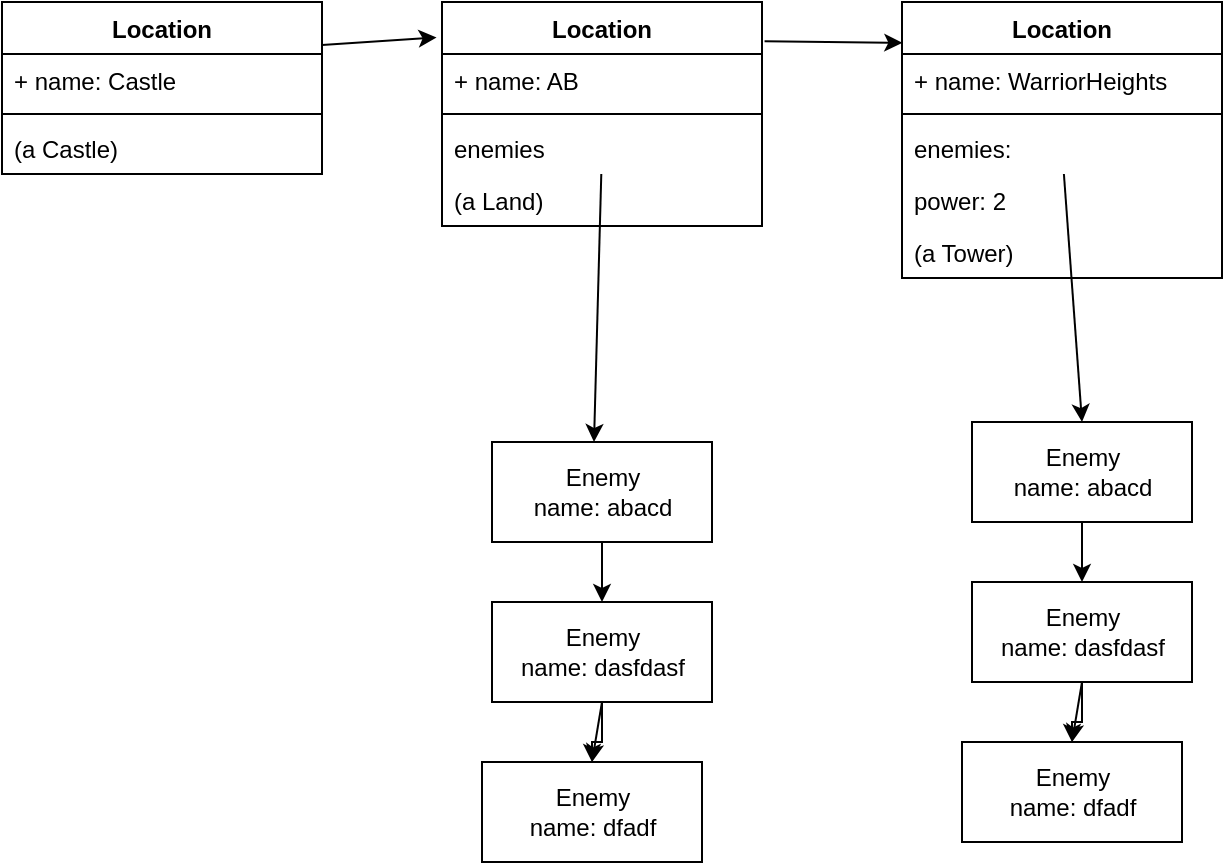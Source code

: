 <mxfile version="13.5.5" type="github"><diagram id="AuHkqgrPFR4DmSlLNTNU" name="Page-1"><mxGraphModel dx="1242" dy="669" grid="1" gridSize="10" guides="1" tooltips="1" connect="1" arrows="1" fold="1" page="1" pageScale="1" pageWidth="827" pageHeight="1169" math="0" shadow="0"><root><mxCell id="0"/><mxCell id="1" parent="0"/><mxCell id="Gztcr_9qNAGbVb5-P4fe-1" value="Location" style="swimlane;fontStyle=1;align=center;verticalAlign=top;childLayout=stackLayout;horizontal=1;startSize=26;horizontalStack=0;resizeParent=1;resizeParentMax=0;resizeLast=0;collapsible=1;marginBottom=0;" vertex="1" parent="1"><mxGeometry x="80" y="120" width="160" height="86" as="geometry"/></mxCell><mxCell id="Gztcr_9qNAGbVb5-P4fe-2" value="+ name: Castle&#10;" style="text;strokeColor=none;fillColor=none;align=left;verticalAlign=top;spacingLeft=4;spacingRight=4;overflow=hidden;rotatable=0;points=[[0,0.5],[1,0.5]];portConstraint=eastwest;" vertex="1" parent="Gztcr_9qNAGbVb5-P4fe-1"><mxGeometry y="26" width="160" height="26" as="geometry"/></mxCell><mxCell id="Gztcr_9qNAGbVb5-P4fe-3" value="" style="line;strokeWidth=1;fillColor=none;align=left;verticalAlign=middle;spacingTop=-1;spacingLeft=3;spacingRight=3;rotatable=0;labelPosition=right;points=[];portConstraint=eastwest;" vertex="1" parent="Gztcr_9qNAGbVb5-P4fe-1"><mxGeometry y="52" width="160" height="8" as="geometry"/></mxCell><mxCell id="Gztcr_9qNAGbVb5-P4fe-4" value="(a Castle)&#10;" style="text;strokeColor=none;fillColor=none;align=left;verticalAlign=top;spacingLeft=4;spacingRight=4;overflow=hidden;rotatable=0;points=[[0,0.5],[1,0.5]];portConstraint=eastwest;" vertex="1" parent="Gztcr_9qNAGbVb5-P4fe-1"><mxGeometry y="60" width="160" height="26" as="geometry"/></mxCell><mxCell id="Gztcr_9qNAGbVb5-P4fe-5" value="Location" style="swimlane;fontStyle=1;align=center;verticalAlign=top;childLayout=stackLayout;horizontal=1;startSize=26;horizontalStack=0;resizeParent=1;resizeParentMax=0;resizeLast=0;collapsible=1;marginBottom=0;" vertex="1" parent="1"><mxGeometry x="300" y="120" width="160" height="112" as="geometry"/></mxCell><mxCell id="Gztcr_9qNAGbVb5-P4fe-6" value="+ name: AB&#10;" style="text;strokeColor=none;fillColor=none;align=left;verticalAlign=top;spacingLeft=4;spacingRight=4;overflow=hidden;rotatable=0;points=[[0,0.5],[1,0.5]];portConstraint=eastwest;" vertex="1" parent="Gztcr_9qNAGbVb5-P4fe-5"><mxGeometry y="26" width="160" height="26" as="geometry"/></mxCell><mxCell id="Gztcr_9qNAGbVb5-P4fe-7" value="" style="line;strokeWidth=1;fillColor=none;align=left;verticalAlign=middle;spacingTop=-1;spacingLeft=3;spacingRight=3;rotatable=0;labelPosition=right;points=[];portConstraint=eastwest;" vertex="1" parent="Gztcr_9qNAGbVb5-P4fe-5"><mxGeometry y="52" width="160" height="8" as="geometry"/></mxCell><mxCell id="Gztcr_9qNAGbVb5-P4fe-8" value="enemies&#10;" style="text;strokeColor=none;fillColor=none;align=left;verticalAlign=top;spacingLeft=4;spacingRight=4;overflow=hidden;rotatable=0;points=[[0,0.5],[1,0.5]];portConstraint=eastwest;" vertex="1" parent="Gztcr_9qNAGbVb5-P4fe-5"><mxGeometry y="60" width="160" height="26" as="geometry"/></mxCell><mxCell id="Gztcr_9qNAGbVb5-P4fe-14" value="(a Land)&#10;" style="text;strokeColor=none;fillColor=none;align=left;verticalAlign=top;spacingLeft=4;spacingRight=4;overflow=hidden;rotatable=0;points=[[0,0.5],[1,0.5]];portConstraint=eastwest;" vertex="1" parent="Gztcr_9qNAGbVb5-P4fe-5"><mxGeometry y="86" width="160" height="26" as="geometry"/></mxCell><mxCell id="Gztcr_9qNAGbVb5-P4fe-16" value="" style="endArrow=classic;html=1;exitX=1;exitY=0.25;exitDx=0;exitDy=0;entryX=-0.017;entryY=0.158;entryDx=0;entryDy=0;entryPerimeter=0;" edge="1" parent="1" source="Gztcr_9qNAGbVb5-P4fe-1" target="Gztcr_9qNAGbVb5-P4fe-5"><mxGeometry width="50" height="50" relative="1" as="geometry"><mxPoint x="390" y="370" as="sourcePoint"/><mxPoint x="440" y="320" as="targetPoint"/></mxGeometry></mxCell><mxCell id="Gztcr_9qNAGbVb5-P4fe-9" value="Location" style="swimlane;fontStyle=1;align=center;verticalAlign=top;childLayout=stackLayout;horizontal=1;startSize=26;horizontalStack=0;resizeParent=1;resizeParentMax=0;resizeLast=0;collapsible=1;marginBottom=0;" vertex="1" parent="1"><mxGeometry x="530" y="120" width="160" height="138" as="geometry"/></mxCell><mxCell id="Gztcr_9qNAGbVb5-P4fe-10" value="+ name: WarriorHeights&#10;" style="text;strokeColor=none;fillColor=none;align=left;verticalAlign=top;spacingLeft=4;spacingRight=4;overflow=hidden;rotatable=0;points=[[0,0.5],[1,0.5]];portConstraint=eastwest;" vertex="1" parent="Gztcr_9qNAGbVb5-P4fe-9"><mxGeometry y="26" width="160" height="26" as="geometry"/></mxCell><mxCell id="Gztcr_9qNAGbVb5-P4fe-11" value="" style="line;strokeWidth=1;fillColor=none;align=left;verticalAlign=middle;spacingTop=-1;spacingLeft=3;spacingRight=3;rotatable=0;labelPosition=right;points=[];portConstraint=eastwest;" vertex="1" parent="Gztcr_9qNAGbVb5-P4fe-9"><mxGeometry y="52" width="160" height="8" as="geometry"/></mxCell><mxCell id="Gztcr_9qNAGbVb5-P4fe-12" value="enemies: " style="text;strokeColor=none;fillColor=none;align=left;verticalAlign=top;spacingLeft=4;spacingRight=4;overflow=hidden;rotatable=0;points=[[0,0.5],[1,0.5]];portConstraint=eastwest;" vertex="1" parent="Gztcr_9qNAGbVb5-P4fe-9"><mxGeometry y="60" width="160" height="26" as="geometry"/></mxCell><mxCell id="Gztcr_9qNAGbVb5-P4fe-15" value="power: 2" style="text;strokeColor=none;fillColor=none;align=left;verticalAlign=top;spacingLeft=4;spacingRight=4;overflow=hidden;rotatable=0;points=[[0,0.5],[1,0.5]];portConstraint=eastwest;" vertex="1" parent="Gztcr_9qNAGbVb5-P4fe-9"><mxGeometry y="86" width="160" height="26" as="geometry"/></mxCell><mxCell id="Gztcr_9qNAGbVb5-P4fe-13" value="(a Tower)" style="text;strokeColor=none;fillColor=none;align=left;verticalAlign=top;spacingLeft=4;spacingRight=4;overflow=hidden;rotatable=0;points=[[0,0.5],[1,0.5]];portConstraint=eastwest;" vertex="1" parent="Gztcr_9qNAGbVb5-P4fe-9"><mxGeometry y="112" width="160" height="26" as="geometry"/></mxCell><mxCell id="Gztcr_9qNAGbVb5-P4fe-17" value="" style="endArrow=classic;html=1;entryX=0.001;entryY=0.148;entryDx=0;entryDy=0;entryPerimeter=0;exitX=1.008;exitY=0.175;exitDx=0;exitDy=0;exitPerimeter=0;" edge="1" parent="1" source="Gztcr_9qNAGbVb5-P4fe-5" target="Gztcr_9qNAGbVb5-P4fe-9"><mxGeometry width="50" height="50" relative="1" as="geometry"><mxPoint x="390" y="370" as="sourcePoint"/><mxPoint x="440" y="320" as="targetPoint"/></mxGeometry></mxCell><mxCell id="Gztcr_9qNAGbVb5-P4fe-18" value="" style="endArrow=classic;html=1;" edge="1" parent="1" source="Gztcr_9qNAGbVb5-P4fe-8"><mxGeometry width="50" height="50" relative="1" as="geometry"><mxPoint x="390" y="370" as="sourcePoint"/><mxPoint x="376" y="340" as="targetPoint"/></mxGeometry></mxCell><mxCell id="Gztcr_9qNAGbVb5-P4fe-19" value="Enemy&lt;br&gt;name: abacd" style="html=1;" vertex="1" parent="1"><mxGeometry x="325" y="340" width="110" height="50" as="geometry"/></mxCell><mxCell id="Gztcr_9qNAGbVb5-P4fe-25" value="" style="edgeStyle=orthogonalEdgeStyle;rounded=0;orthogonalLoop=1;jettySize=auto;html=1;" edge="1" parent="1" source="Gztcr_9qNAGbVb5-P4fe-20" target="Gztcr_9qNAGbVb5-P4fe-21"><mxGeometry relative="1" as="geometry"/></mxCell><mxCell id="Gztcr_9qNAGbVb5-P4fe-20" value="Enemy&lt;br&gt;name: dasfdasf" style="html=1;" vertex="1" parent="1"><mxGeometry x="325" y="420" width="110" height="50" as="geometry"/></mxCell><mxCell id="Gztcr_9qNAGbVb5-P4fe-21" value="Enemy&lt;br&gt;name: dfadf" style="html=1;" vertex="1" parent="1"><mxGeometry x="320" y="500" width="110" height="50" as="geometry"/></mxCell><mxCell id="Gztcr_9qNAGbVb5-P4fe-22" value="" style="endArrow=classic;html=1;exitX=0.5;exitY=1;exitDx=0;exitDy=0;entryX=0.5;entryY=0;entryDx=0;entryDy=0;" edge="1" parent="1" source="Gztcr_9qNAGbVb5-P4fe-19" target="Gztcr_9qNAGbVb5-P4fe-20"><mxGeometry width="50" height="50" relative="1" as="geometry"><mxPoint x="390" y="360" as="sourcePoint"/><mxPoint x="440" y="310" as="targetPoint"/></mxGeometry></mxCell><mxCell id="Gztcr_9qNAGbVb5-P4fe-24" value="" style="endArrow=classic;html=1;entryX=0.5;entryY=0;entryDx=0;entryDy=0;exitX=0.5;exitY=1;exitDx=0;exitDy=0;" edge="1" parent="1" source="Gztcr_9qNAGbVb5-P4fe-20" target="Gztcr_9qNAGbVb5-P4fe-21"><mxGeometry width="50" height="50" relative="1" as="geometry"><mxPoint x="390" y="360" as="sourcePoint"/><mxPoint x="440" y="310" as="targetPoint"/></mxGeometry></mxCell><mxCell id="Gztcr_9qNAGbVb5-P4fe-26" value="Enemy&lt;br&gt;name: abacd" style="html=1;" vertex="1" parent="1"><mxGeometry x="565" y="330" width="110" height="50" as="geometry"/></mxCell><mxCell id="Gztcr_9qNAGbVb5-P4fe-27" value="" style="edgeStyle=orthogonalEdgeStyle;rounded=0;orthogonalLoop=1;jettySize=auto;html=1;" edge="1" parent="1" source="Gztcr_9qNAGbVb5-P4fe-28" target="Gztcr_9qNAGbVb5-P4fe-29"><mxGeometry relative="1" as="geometry"/></mxCell><mxCell id="Gztcr_9qNAGbVb5-P4fe-28" value="Enemy&lt;br&gt;name: dasfdasf" style="html=1;" vertex="1" parent="1"><mxGeometry x="565" y="410" width="110" height="50" as="geometry"/></mxCell><mxCell id="Gztcr_9qNAGbVb5-P4fe-29" value="Enemy&lt;br&gt;name: dfadf" style="html=1;" vertex="1" parent="1"><mxGeometry x="560" y="490" width="110" height="50" as="geometry"/></mxCell><mxCell id="Gztcr_9qNAGbVb5-P4fe-30" value="" style="endArrow=classic;html=1;exitX=0.5;exitY=1;exitDx=0;exitDy=0;entryX=0.5;entryY=0;entryDx=0;entryDy=0;" edge="1" parent="1" source="Gztcr_9qNAGbVb5-P4fe-26" target="Gztcr_9qNAGbVb5-P4fe-28"><mxGeometry width="50" height="50" relative="1" as="geometry"><mxPoint x="630" y="350" as="sourcePoint"/><mxPoint x="680" y="300" as="targetPoint"/></mxGeometry></mxCell><mxCell id="Gztcr_9qNAGbVb5-P4fe-31" value="" style="endArrow=classic;html=1;entryX=0.5;entryY=0;entryDx=0;entryDy=0;exitX=0.5;exitY=1;exitDx=0;exitDy=0;" edge="1" parent="1" source="Gztcr_9qNAGbVb5-P4fe-28" target="Gztcr_9qNAGbVb5-P4fe-29"><mxGeometry width="50" height="50" relative="1" as="geometry"><mxPoint x="630" y="350" as="sourcePoint"/><mxPoint x="680" y="300" as="targetPoint"/></mxGeometry></mxCell><mxCell id="Gztcr_9qNAGbVb5-P4fe-32" value="" style="endArrow=classic;html=1;entryX=0.5;entryY=0;entryDx=0;entryDy=0;" edge="1" parent="1" source="Gztcr_9qNAGbVb5-P4fe-12" target="Gztcr_9qNAGbVb5-P4fe-26"><mxGeometry width="50" height="50" relative="1" as="geometry"><mxPoint x="390" y="360" as="sourcePoint"/><mxPoint x="440" y="310" as="targetPoint"/></mxGeometry></mxCell></root></mxGraphModel></diagram></mxfile>